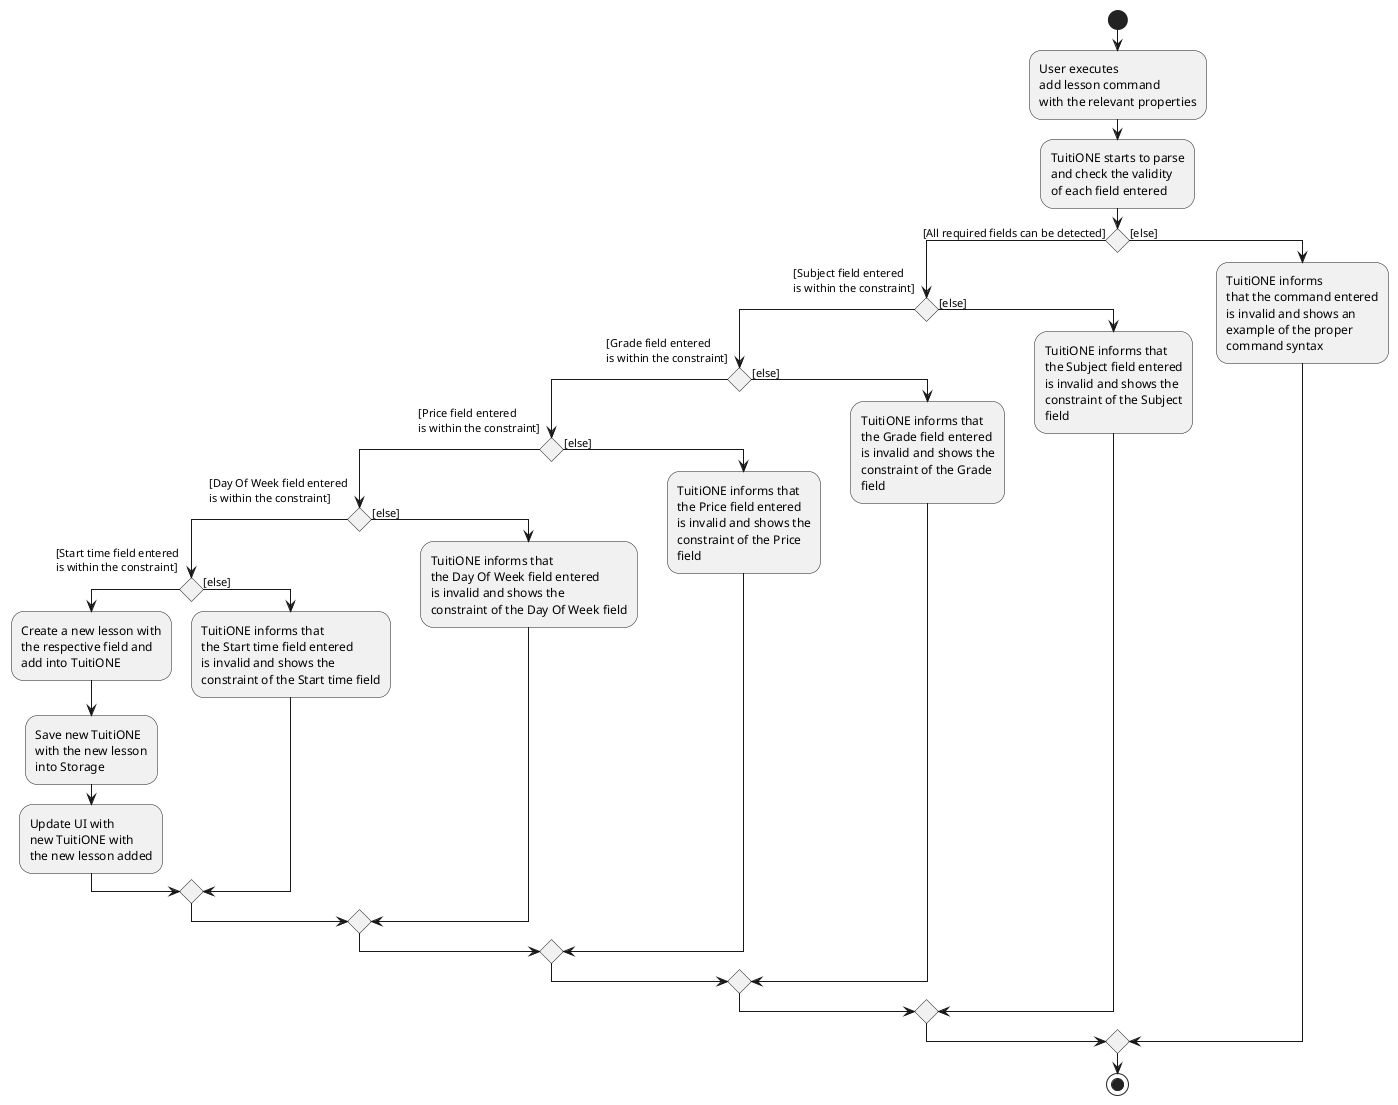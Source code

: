 @startuml
start
:User executes
add lesson command
with the relevant properties;

:TuitiONE starts to parse
and check the validity
of each field entered ;

if () then ([All required fields can be detected])

    if() then (
    [Subject field entered
    is within the constraint]
    )

    if() then (
    [Grade field entered
    is within the constraint]
    )

    if() then (
    [Price field entered
    is within the constraint]
    )

    if() then (
    [Day Of Week field entered
    is within the constraint]
    )

    if() then (
    [Start time field entered
    is within the constraint]
    )

    :Create a new lesson with
    the respective field and
    add into TuitiONE;

    :Save new TuitiONE
    with the new lesson
    into Storage;

    :Update UI with
    new TuitiONE with
    the new lesson added;


    else ([else])

    :TuitiONE informs that
    the Start time field entered
    is invalid and shows the
    constraint of the Start time field;
    endif

    else ([else])

    :TuitiONE informs that
    the Day Of Week field entered
    is invalid and shows the
    constraint of the Day Of Week field;
    endif

    else ([else])

    :TuitiONE informs that
    the Price field entered
    is invalid and shows the
    constraint of the Price
    field;

    endif

    else ([else])

    :TuitiONE informs that
    the Grade field entered
    is invalid and shows the
    constraint of the Grade
    field;

    endif


    else ([else])

    :TuitiONE informs that
    the Subject field entered
    is invalid and shows the
    constraint of the Subject
    field;

    endif

    else ([else])

    :TuitiONE informs
    that the command entered
    is invalid and shows an
    example of the proper
    command syntax;


endif

stop
@enduml
